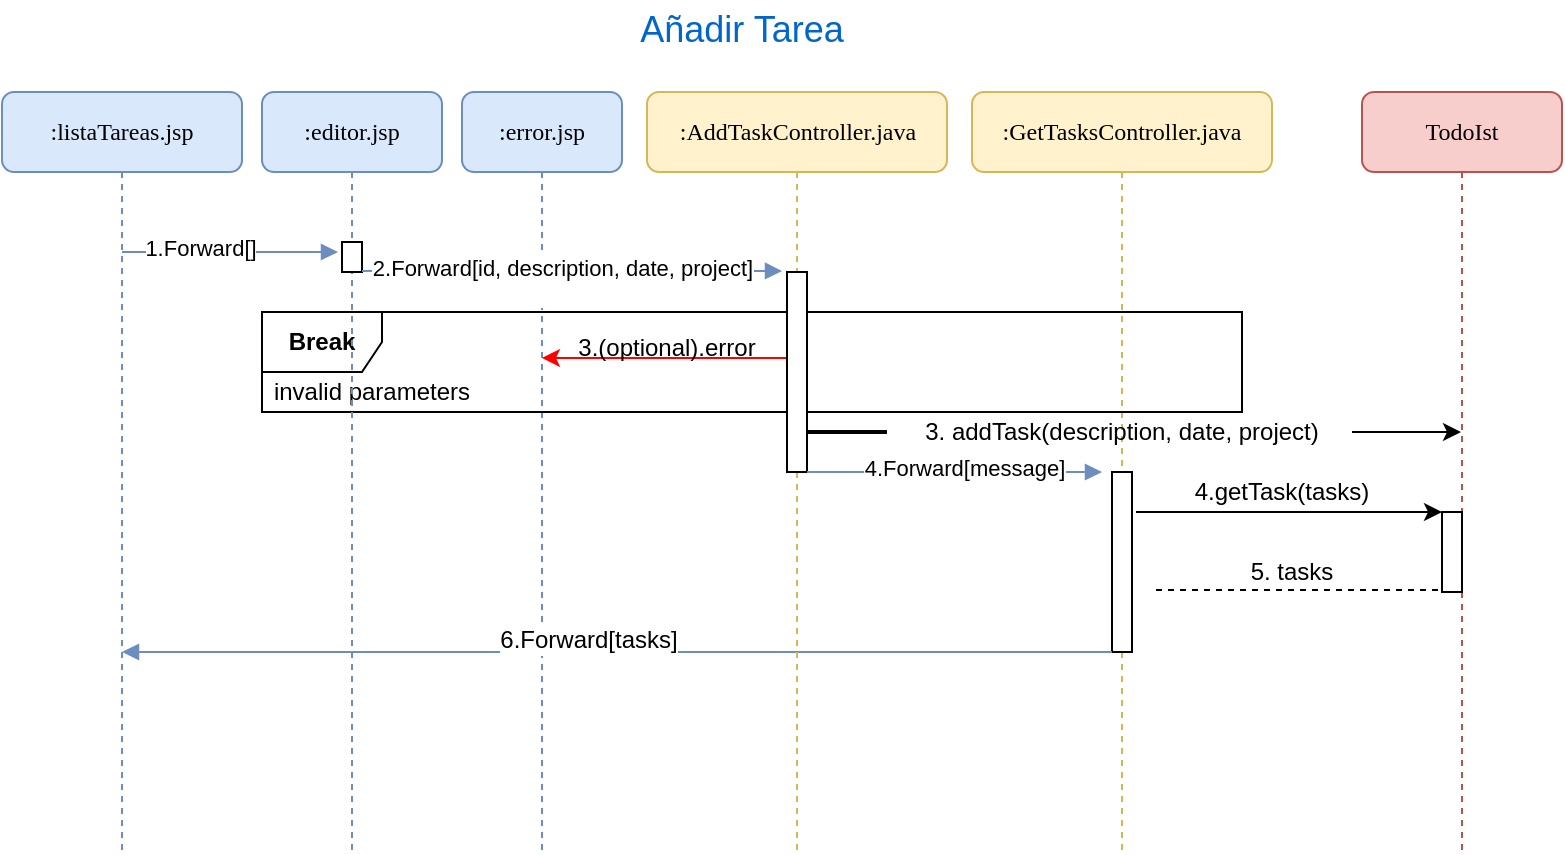 <mxfile version="10.6.5" type="device"><diagram id="sucd4-rp8BwSLyV0Miyx" name="Page-1"><mxGraphModel dx="1080" dy="484" grid="1" gridSize="10" guides="1" tooltips="1" connect="1" arrows="1" fold="1" page="1" pageScale="1" pageWidth="827" pageHeight="1169" math="0" shadow="0"><root><mxCell id="0"/><mxCell id="1" parent="0"/><mxCell id="oml-oJcw_cvlIf21235j-1" value="1.Forward[]&lt;br&gt;&lt;br&gt;" style="html=1;verticalAlign=bottom;endArrow=block;fillColor=#dae8fc;strokeColor=#6c8ebf;rounded=1;" edge="1" parent="1" source="oml-oJcw_cvlIf21235j-2"><mxGeometry x="-0.296" y="-20" relative="1" as="geometry"><mxPoint x="100" y="160" as="sourcePoint"/><mxPoint x="188" y="160" as="targetPoint"/><Array as="points"><mxPoint x="90" y="160"/></Array><mxPoint x="1" as="offset"/></mxGeometry></mxCell><mxCell id="oml-oJcw_cvlIf21235j-2" value=":listaTareas.jsp" style="shape=umlLifeline;perimeter=lifelinePerimeter;whiteSpace=wrap;html=1;container=1;collapsible=0;recursiveResize=0;outlineConnect=0;rounded=1;shadow=0;comic=0;labelBackgroundColor=none;strokeColor=#6c8ebf;strokeWidth=1;fillColor=#dae8fc;fontFamily=Verdana;fontSize=12;align=center;" vertex="1" parent="1"><mxGeometry x="20" y="80" width="120" height="380" as="geometry"/></mxCell><mxCell id="oml-oJcw_cvlIf21235j-3" value=":error.jsp" style="shape=umlLifeline;perimeter=lifelinePerimeter;whiteSpace=wrap;html=1;container=1;collapsible=0;recursiveResize=0;outlineConnect=0;rounded=1;shadow=0;comic=0;labelBackgroundColor=none;strokeColor=#6c8ebf;strokeWidth=1;fillColor=#dae8fc;fontFamily=Verdana;fontSize=12;align=center;" vertex="1" parent="1"><mxGeometry x="250" y="80" width="80" height="380" as="geometry"/></mxCell><mxCell id="oml-oJcw_cvlIf21235j-4" value=":GetTasksController.java" style="shape=umlLifeline;perimeter=lifelinePerimeter;whiteSpace=wrap;html=1;container=1;collapsible=0;recursiveResize=0;outlineConnect=0;rounded=1;shadow=0;comic=0;labelBackgroundColor=none;strokeColor=#d6b656;strokeWidth=1;fillColor=#fff2cc;fontFamily=Verdana;fontSize=12;align=center;" vertex="1" parent="1"><mxGeometry x="505" y="80" width="150" height="380" as="geometry"/></mxCell><mxCell id="oml-oJcw_cvlIf21235j-5" value="" style="html=1;points=[];perimeter=orthogonalPerimeter;rounded=0;shadow=0;comic=0;labelBackgroundColor=none;strokeColor=#000000;strokeWidth=1;fillColor=#FFFFFF;fontFamily=Verdana;fontSize=12;fontColor=#000000;align=center;" vertex="1" parent="oml-oJcw_cvlIf21235j-4"><mxGeometry x="70" y="190" width="10" height="90" as="geometry"/></mxCell><mxCell id="oml-oJcw_cvlIf21235j-6" value="TodoIst" style="shape=umlLifeline;perimeter=lifelinePerimeter;whiteSpace=wrap;html=1;container=1;collapsible=0;recursiveResize=0;outlineConnect=0;rounded=1;shadow=0;comic=0;labelBackgroundColor=none;strokeColor=#b85450;strokeWidth=1;fillColor=#f8cecc;fontFamily=Verdana;fontSize=12;align=center;" vertex="1" parent="1"><mxGeometry x="700" y="80" width="100" height="380" as="geometry"/></mxCell><mxCell id="oml-oJcw_cvlIf21235j-7" value="" style="html=1;points=[];perimeter=orthogonalPerimeter;rounded=0;shadow=0;comic=0;labelBackgroundColor=none;strokeColor=#000000;strokeWidth=1;fillColor=#FFFFFF;fontFamily=Verdana;fontSize=12;fontColor=#000000;align=center;" vertex="1" parent="oml-oJcw_cvlIf21235j-6"><mxGeometry x="40" y="210" width="10" height="40" as="geometry"/></mxCell><mxCell id="oml-oJcw_cvlIf21235j-8" value="&lt;b&gt;Break&lt;/b&gt;" style="shape=umlFrame;whiteSpace=wrap;html=1;fillColor=#FFFFFF;gradientColor=none;" vertex="1" parent="1"><mxGeometry x="150" y="190" width="490" height="50" as="geometry"/></mxCell><mxCell id="oml-oJcw_cvlIf21235j-9" value="" style="endArrow=classic;html=1;" edge="1" parent="1" source="oml-oJcw_cvlIf21235j-30" target="oml-oJcw_cvlIf21235j-6"><mxGeometry width="50" height="50" relative="1" as="geometry"><mxPoint x="422.5" y="250" as="sourcePoint"/><mxPoint x="502.5" y="250" as="targetPoint"/></mxGeometry></mxCell><mxCell id="oml-oJcw_cvlIf21235j-12" value="" style="endArrow=none;dashed=1;html=1;" edge="1" parent="1"><mxGeometry width="50" height="50" relative="1" as="geometry"><mxPoint x="597" y="329" as="sourcePoint"/><mxPoint x="740" y="329" as="targetPoint"/></mxGeometry></mxCell><mxCell id="oml-oJcw_cvlIf21235j-13" value="" style="shape=image;html=1;verticalAlign=top;verticalLabelPosition=bottom;labelBackgroundColor=#ffffff;imageAspect=0;aspect=fixed;image=https://cdn4.iconfinder.com/data/icons/ionicons/512/icon-ios7-arrow-right-128.png;rotation=178;" vertex="1" parent="1"><mxGeometry x="580" y="320" width="20" height="20" as="geometry"/></mxCell><mxCell id="oml-oJcw_cvlIf21235j-15" value="" style="endArrow=classic;html=1;fillColor=#FF0000;strokeColor=#FF0000;exitX=1.05;exitY=0.43;exitDx=0;exitDy=0;exitPerimeter=0;" edge="1" parent="1" target="oml-oJcw_cvlIf21235j-3" source="oml-oJcw_cvlIf21235j-23"><mxGeometry width="50" height="50" relative="1" as="geometry"><mxPoint x="440" y="410" as="sourcePoint"/><mxPoint x="410" y="330" as="targetPoint"/></mxGeometry></mxCell><mxCell id="oml-oJcw_cvlIf21235j-16" value="invalid parameters" style="text;html=1;strokeColor=none;fillColor=none;align=center;verticalAlign=middle;whiteSpace=wrap;rounded=0;" vertex="1" parent="1"><mxGeometry x="150" y="220" width="110" height="20" as="geometry"/></mxCell><mxCell id="oml-oJcw_cvlIf21235j-17" value="3.(optional).error&lt;br&gt;&lt;br&gt;" style="text;html=1;strokeColor=none;fillColor=none;align=center;verticalAlign=middle;whiteSpace=wrap;rounded=0;" vertex="1" parent="1"><mxGeometry x="300" y="205" width="105" height="20" as="geometry"/></mxCell><mxCell id="oml-oJcw_cvlIf21235j-18" value="&lt;font color=&quot;#0066cc&quot;&gt;&lt;span style=&quot;font-size: 18px&quot;&gt;Añadir Tarea&lt;/span&gt;&lt;/font&gt;&lt;br&gt;" style="text;html=1;strokeColor=none;fillColor=none;align=center;verticalAlign=middle;whiteSpace=wrap;rounded=0;" vertex="1" parent="1"><mxGeometry x="315" y="34" width="150" height="30" as="geometry"/></mxCell><mxCell id="oml-oJcw_cvlIf21235j-19" value="" style="html=1;verticalAlign=bottom;endArrow=block;fillColor=#dae8fc;strokeColor=#6c8ebf;rounded=1;" edge="1" parent="1" target="oml-oJcw_cvlIf21235j-2"><mxGeometry x="-0.616" relative="1" as="geometry"><mxPoint x="575" y="360" as="sourcePoint"/><mxPoint x="525" y="260" as="targetPoint"/><Array as="points"/><mxPoint as="offset"/></mxGeometry></mxCell><mxCell id="oml-oJcw_cvlIf21235j-20" value="6.Forward[tasks]" style="text;html=1;resizable=0;points=[];align=center;verticalAlign=middle;labelBackgroundColor=#ffffff;" vertex="1" connectable="0" parent="oml-oJcw_cvlIf21235j-19"><mxGeometry x="-0.896" y="-2" relative="1" as="geometry"><mxPoint x="-237" y="-4" as="offset"/></mxGeometry></mxCell><mxCell id="oml-oJcw_cvlIf21235j-21" value=":editor.jsp" style="shape=umlLifeline;perimeter=lifelinePerimeter;whiteSpace=wrap;html=1;container=1;collapsible=0;recursiveResize=0;outlineConnect=0;rounded=1;shadow=0;comic=0;labelBackgroundColor=none;strokeColor=#6c8ebf;strokeWidth=1;fillColor=#dae8fc;fontFamily=Verdana;fontSize=12;align=center;" vertex="1" parent="1"><mxGeometry x="150" y="80" width="90" height="380" as="geometry"/></mxCell><mxCell id="oml-oJcw_cvlIf21235j-24" value="" style="html=1;points=[];perimeter=orthogonalPerimeter;rounded=0;shadow=0;comic=0;labelBackgroundColor=none;strokeColor=#000000;strokeWidth=1;fillColor=#FFFFFF;fontFamily=Verdana;fontSize=12;fontColor=#000000;align=center;" vertex="1" parent="oml-oJcw_cvlIf21235j-21"><mxGeometry x="40" y="75" width="10" height="15" as="geometry"/></mxCell><mxCell id="oml-oJcw_cvlIf21235j-22" value=":AddTaskController.java" style="shape=umlLifeline;perimeter=lifelinePerimeter;whiteSpace=wrap;html=1;container=1;collapsible=0;recursiveResize=0;outlineConnect=0;rounded=1;shadow=0;comic=0;labelBackgroundColor=none;strokeColor=#d6b656;strokeWidth=1;fillColor=#fff2cc;fontFamily=Verdana;fontSize=12;align=center;" vertex="1" parent="1"><mxGeometry x="342.5" y="80" width="150" height="380" as="geometry"/></mxCell><mxCell id="oml-oJcw_cvlIf21235j-23" value="" style="html=1;points=[];perimeter=orthogonalPerimeter;rounded=0;shadow=0;comic=0;labelBackgroundColor=none;strokeColor=#000000;strokeWidth=1;fillColor=#FFFFFF;fontFamily=Verdana;fontSize=12;fontColor=#000000;align=center;" vertex="1" parent="oml-oJcw_cvlIf21235j-22"><mxGeometry x="70" y="90" width="10" height="100" as="geometry"/></mxCell><mxCell id="oml-oJcw_cvlIf21235j-25" value="2.Forward[id, description, date, project]&lt;br&gt;&lt;br&gt;" style="html=1;verticalAlign=bottom;endArrow=block;fillColor=#dae8fc;strokeColor=#6c8ebf;rounded=1;" edge="1" parent="1"><mxGeometry x="-0.047" y="-21" relative="1" as="geometry"><mxPoint x="200" y="169.5" as="sourcePoint"/><mxPoint x="410" y="169.5" as="targetPoint"/><Array as="points"><mxPoint x="240.5" y="169"/></Array><mxPoint as="offset"/></mxGeometry></mxCell><mxCell id="oml-oJcw_cvlIf21235j-28" value="4.Forward[message]&lt;br&gt;&lt;br&gt;" style="html=1;verticalAlign=bottom;endArrow=block;fillColor=#dae8fc;strokeColor=#6c8ebf;rounded=1;" edge="1" parent="1"><mxGeometry x="0.051" y="-20" relative="1" as="geometry"><mxPoint x="422.5" y="270" as="sourcePoint"/><mxPoint x="570" y="270" as="targetPoint"/><Array as="points"><mxPoint x="453" y="270"/></Array><mxPoint x="1" as="offset"/></mxGeometry></mxCell><mxCell id="oml-oJcw_cvlIf21235j-29" value="" style="endArrow=classic;html=1;" edge="1" parent="1"><mxGeometry width="50" height="50" relative="1" as="geometry"><mxPoint x="587" y="290" as="sourcePoint"/><mxPoint x="740" y="290" as="targetPoint"/></mxGeometry></mxCell><mxCell id="oml-oJcw_cvlIf21235j-30" value="3. addTask(description, date, project)" style="text;html=1;strokeColor=none;fillColor=none;align=center;verticalAlign=middle;whiteSpace=wrap;rounded=0;" vertex="1" parent="1"><mxGeometry x="465" y="240" width="230" height="20" as="geometry"/></mxCell><mxCell id="oml-oJcw_cvlIf21235j-33" value="" style="line;strokeWidth=2;html=1;" vertex="1" parent="1"><mxGeometry x="422.5" y="245" width="40" height="10" as="geometry"/></mxCell><mxCell id="oml-oJcw_cvlIf21235j-34" value="4.getTask(tasks)" style="text;html=1;strokeColor=none;fillColor=none;align=center;verticalAlign=middle;whiteSpace=wrap;rounded=0;" vertex="1" parent="1"><mxGeometry x="640" y="270" width="40" height="20" as="geometry"/></mxCell><mxCell id="oml-oJcw_cvlIf21235j-35" value="5. tasks" style="text;html=1;strokeColor=none;fillColor=none;align=center;verticalAlign=middle;whiteSpace=wrap;rounded=0;" vertex="1" parent="1"><mxGeometry x="630" y="310" width="70" height="20" as="geometry"/></mxCell></root></mxGraphModel></diagram></mxfile>